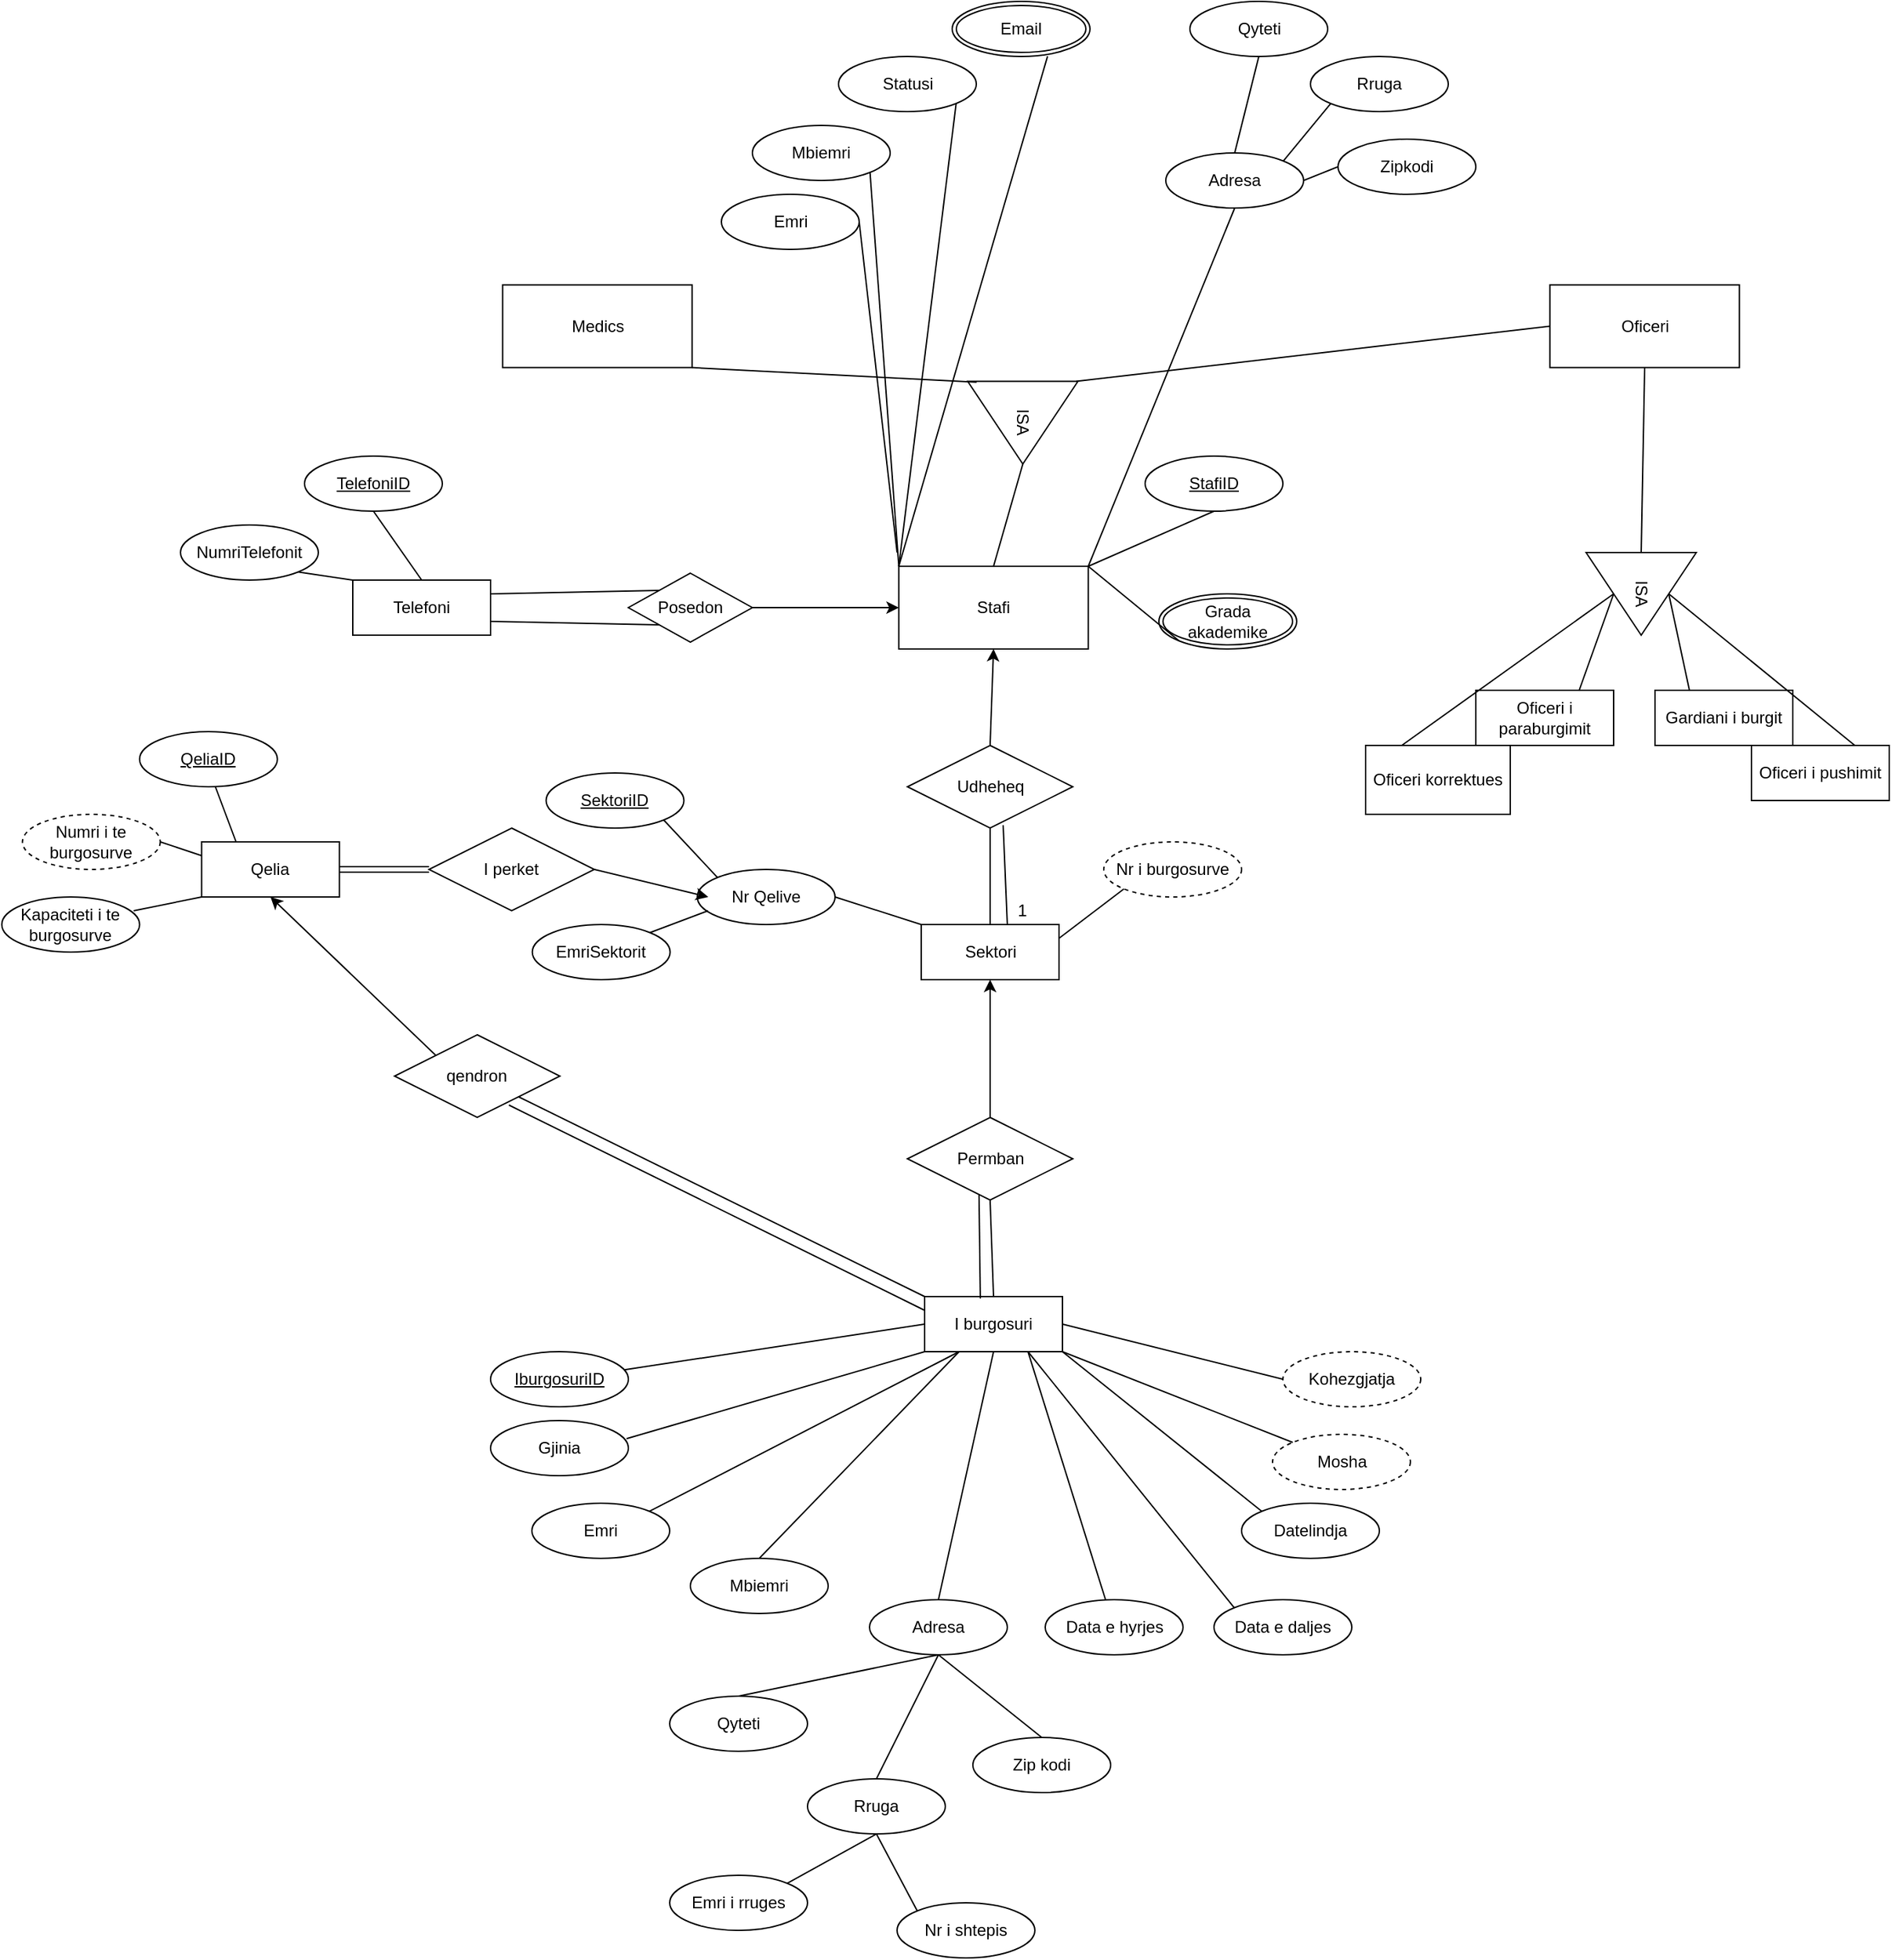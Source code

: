 <mxfile version="13.9.9" type="device"><diagram id="YeP_DAf-Kv9QufKV-33v" name="Page-1"><mxGraphModel dx="3004" dy="1700" grid="1" gridSize="10" guides="1" tooltips="1" connect="1" arrows="1" fold="1" page="1" pageScale="1" pageWidth="850" pageHeight="1100" math="0" shadow="0"><root><mxCell id="0"/><mxCell id="1" parent="0"/><mxCell id="idGZsLMQcrNqMK7sZj-n-1" value="Oficeri" style="whiteSpace=wrap;html=1;align=center;" parent="1" vertex="1"><mxGeometry x="203.75" y="45.77" width="137.5" height="60" as="geometry"/></mxCell><mxCell id="idGZsLMQcrNqMK7sZj-n-2" value="Sektori" style="whiteSpace=wrap;html=1;align=center;" parent="1" vertex="1"><mxGeometry x="-252.5" y="510" width="100" height="40" as="geometry"/></mxCell><mxCell id="idGZsLMQcrNqMK7sZj-n-3" value="I burgosuri" style="whiteSpace=wrap;html=1;align=center;" parent="1" vertex="1"><mxGeometry x="-250" y="780" width="100" height="40" as="geometry"/></mxCell><mxCell id="idGZsLMQcrNqMK7sZj-n-4" value="Emri" style="ellipse;whiteSpace=wrap;html=1;align=center;" parent="1" vertex="1"><mxGeometry x="-397.5" y="-20.0" width="100" height="40" as="geometry"/></mxCell><mxCell id="idGZsLMQcrNqMK7sZj-n-5" value="Mbiemri" style="ellipse;whiteSpace=wrap;html=1;align=center;" parent="1" vertex="1"><mxGeometry x="-375" y="-70" width="100" height="40" as="geometry"/></mxCell><mxCell id="idGZsLMQcrNqMK7sZj-n-7" value="Statusi" style="ellipse;whiteSpace=wrap;html=1;align=center;" parent="1" vertex="1"><mxGeometry x="-312.5" y="-120" width="100" height="40" as="geometry"/></mxCell><mxCell id="idGZsLMQcrNqMK7sZj-n-8" value="StafiID" style="ellipse;whiteSpace=wrap;html=1;align=center;fontStyle=4;" parent="1" vertex="1"><mxGeometry x="-90" y="170" width="100" height="40" as="geometry"/></mxCell><mxCell id="idGZsLMQcrNqMK7sZj-n-19" value="Nr i burgosurve" style="ellipse;whiteSpace=wrap;html=1;align=center;dashed=1;" parent="1" vertex="1"><mxGeometry x="-120" y="450" width="100" height="40" as="geometry"/></mxCell><mxCell id="idGZsLMQcrNqMK7sZj-n-29" value="Emri" style="ellipse;whiteSpace=wrap;html=1;align=center;" parent="1" vertex="1"><mxGeometry x="-535" y="930" width="100" height="40" as="geometry"/></mxCell><mxCell id="idGZsLMQcrNqMK7sZj-n-30" value="Mbiemri" style="ellipse;whiteSpace=wrap;html=1;align=center;" parent="1" vertex="1"><mxGeometry x="-420" y="970" width="100" height="40" as="geometry"/></mxCell><mxCell id="idGZsLMQcrNqMK7sZj-n-31" value="Adresa" style="ellipse;whiteSpace=wrap;html=1;align=center;" parent="1" vertex="1"><mxGeometry x="-290" y="1000" width="100" height="40" as="geometry"/></mxCell><mxCell id="idGZsLMQcrNqMK7sZj-n-32" value="Qyteti" style="ellipse;whiteSpace=wrap;html=1;align=center;" parent="1" vertex="1"><mxGeometry x="-435" y="1070" width="100" height="40" as="geometry"/></mxCell><mxCell id="idGZsLMQcrNqMK7sZj-n-33" value="Rruga" style="ellipse;whiteSpace=wrap;html=1;align=center;" parent="1" vertex="1"><mxGeometry x="-335" y="1130" width="100" height="40" as="geometry"/></mxCell><mxCell id="idGZsLMQcrNqMK7sZj-n-34" value="Zip kodi" style="ellipse;whiteSpace=wrap;html=1;align=center;" parent="1" vertex="1"><mxGeometry x="-215" y="1100" width="100" height="40" as="geometry"/></mxCell><mxCell id="idGZsLMQcrNqMK7sZj-n-35" value="" style="endArrow=none;html=1;rounded=0;entryX=0.5;entryY=1;entryDx=0;entryDy=0;exitX=0.5;exitY=0;exitDx=0;exitDy=0;" parent="1" source="idGZsLMQcrNqMK7sZj-n-32" target="idGZsLMQcrNqMK7sZj-n-31" edge="1"><mxGeometry relative="1" as="geometry"><mxPoint x="-415" y="870" as="sourcePoint"/><mxPoint x="-255" y="870" as="targetPoint"/></mxGeometry></mxCell><mxCell id="idGZsLMQcrNqMK7sZj-n-36" value="" style="endArrow=none;html=1;rounded=0;entryX=0.5;entryY=1;entryDx=0;entryDy=0;exitX=0.5;exitY=0;exitDx=0;exitDy=0;" parent="1" source="idGZsLMQcrNqMK7sZj-n-33" target="idGZsLMQcrNqMK7sZj-n-31" edge="1"><mxGeometry relative="1" as="geometry"><mxPoint x="-415" y="870" as="sourcePoint"/><mxPoint x="-255" y="870" as="targetPoint"/></mxGeometry></mxCell><mxCell id="idGZsLMQcrNqMK7sZj-n-37" value="" style="endArrow=none;html=1;rounded=0;entryX=0.5;entryY=1;entryDx=0;entryDy=0;exitX=0.5;exitY=0;exitDx=0;exitDy=0;" parent="1" source="idGZsLMQcrNqMK7sZj-n-34" target="idGZsLMQcrNqMK7sZj-n-31" edge="1"><mxGeometry relative="1" as="geometry"><mxPoint x="-415" y="870" as="sourcePoint"/><mxPoint x="-255" y="870" as="targetPoint"/></mxGeometry></mxCell><mxCell id="idGZsLMQcrNqMK7sZj-n-39" value="Data e hyrjes" style="ellipse;whiteSpace=wrap;html=1;align=center;" parent="1" vertex="1"><mxGeometry x="-162.5" y="1000" width="100" height="40" as="geometry"/></mxCell><mxCell id="idGZsLMQcrNqMK7sZj-n-40" value="Datelindja" style="ellipse;whiteSpace=wrap;html=1;align=center;" parent="1" vertex="1"><mxGeometry x="-20" y="930" width="100" height="40" as="geometry"/></mxCell><mxCell id="idGZsLMQcrNqMK7sZj-n-41" value="Data e daljes" style="ellipse;whiteSpace=wrap;html=1;align=center;" parent="1" vertex="1"><mxGeometry x="-40" y="1000" width="100" height="40" as="geometry"/></mxCell><mxCell id="idGZsLMQcrNqMK7sZj-n-43" value="Kohezgjatja" style="ellipse;whiteSpace=wrap;html=1;align=center;dashed=1;" parent="1" vertex="1"><mxGeometry x="10" y="820" width="100" height="40" as="geometry"/></mxCell><mxCell id="idGZsLMQcrNqMK7sZj-n-44" value="Gjinia" style="ellipse;whiteSpace=wrap;html=1;align=center;" parent="1" vertex="1"><mxGeometry x="-565" y="870" width="100" height="40" as="geometry"/></mxCell><mxCell id="idGZsLMQcrNqMK7sZj-n-45" value="" style="endArrow=none;html=1;rounded=0;entryX=0;entryY=0.5;entryDx=0;entryDy=0;exitX=0.973;exitY=0.329;exitDx=0;exitDy=0;exitPerimeter=0;" parent="1" source="X7pGcDOFypD4U2kDaz_Q-50" target="idGZsLMQcrNqMK7sZj-n-3" edge="1"><mxGeometry relative="1" as="geometry"><mxPoint x="-465" y="840" as="sourcePoint"/><mxPoint x="-150" y="740" as="targetPoint"/></mxGeometry></mxCell><mxCell id="idGZsLMQcrNqMK7sZj-n-46" value="" style="endArrow=none;html=1;rounded=0;exitX=0.987;exitY=0.329;exitDx=0;exitDy=0;entryX=0;entryY=1;entryDx=0;entryDy=0;exitPerimeter=0;" parent="1" source="idGZsLMQcrNqMK7sZj-n-44" target="idGZsLMQcrNqMK7sZj-n-3" edge="1"><mxGeometry relative="1" as="geometry"><mxPoint x="-465" y="890" as="sourcePoint"/><mxPoint x="-240" y="870" as="targetPoint"/></mxGeometry></mxCell><mxCell id="idGZsLMQcrNqMK7sZj-n-47" value="" style="endArrow=none;html=1;rounded=0;entryX=0.25;entryY=1;entryDx=0;entryDy=0;exitX=1;exitY=0;exitDx=0;exitDy=0;" parent="1" source="idGZsLMQcrNqMK7sZj-n-29" target="idGZsLMQcrNqMK7sZj-n-3" edge="1"><mxGeometry relative="1" as="geometry"><mxPoint x="-400" y="880" as="sourcePoint"/><mxPoint x="-240" y="880" as="targetPoint"/></mxGeometry></mxCell><mxCell id="idGZsLMQcrNqMK7sZj-n-48" value="" style="endArrow=none;html=1;rounded=0;entryX=0.25;entryY=1;entryDx=0;entryDy=0;exitX=0.5;exitY=0;exitDx=0;exitDy=0;" parent="1" source="idGZsLMQcrNqMK7sZj-n-30" target="idGZsLMQcrNqMK7sZj-n-3" edge="1"><mxGeometry relative="1" as="geometry"><mxPoint x="-350" y="910" as="sourcePoint"/><mxPoint x="-310" y="830" as="targetPoint"/></mxGeometry></mxCell><mxCell id="idGZsLMQcrNqMK7sZj-n-49" value="" style="endArrow=none;html=1;rounded=0;entryX=0.5;entryY=1;entryDx=0;entryDy=0;exitX=0.5;exitY=0;exitDx=0;exitDy=0;" parent="1" source="idGZsLMQcrNqMK7sZj-n-31" target="idGZsLMQcrNqMK7sZj-n-3" edge="1"><mxGeometry relative="1" as="geometry"><mxPoint x="-320" y="880" as="sourcePoint"/><mxPoint x="-160" y="880" as="targetPoint"/></mxGeometry></mxCell><mxCell id="idGZsLMQcrNqMK7sZj-n-50" value="" style="endArrow=none;html=1;rounded=0;exitX=0.75;exitY=1;exitDx=0;exitDy=0;" parent="1" source="idGZsLMQcrNqMK7sZj-n-3" target="idGZsLMQcrNqMK7sZj-n-39" edge="1"><mxGeometry relative="1" as="geometry"><mxPoint x="-500" y="680" as="sourcePoint"/><mxPoint x="-340" y="680" as="targetPoint"/></mxGeometry></mxCell><mxCell id="idGZsLMQcrNqMK7sZj-n-51" value="" style="endArrow=none;html=1;rounded=0;entryX=0;entryY=0;entryDx=0;entryDy=0;exitX=0.75;exitY=1;exitDx=0;exitDy=0;" parent="1" source="idGZsLMQcrNqMK7sZj-n-3" target="idGZsLMQcrNqMK7sZj-n-41" edge="1"><mxGeometry relative="1" as="geometry"><mxPoint x="-310" y="740" as="sourcePoint"/><mxPoint x="-150" y="740" as="targetPoint"/></mxGeometry></mxCell><mxCell id="idGZsLMQcrNqMK7sZj-n-52" value="" style="endArrow=none;html=1;rounded=0;entryX=0;entryY=0;entryDx=0;entryDy=0;exitX=1;exitY=1;exitDx=0;exitDy=0;" parent="1" source="idGZsLMQcrNqMK7sZj-n-3" target="idGZsLMQcrNqMK7sZj-n-40" edge="1"><mxGeometry relative="1" as="geometry"><mxPoint x="-310" y="740" as="sourcePoint"/><mxPoint x="-150" y="740" as="targetPoint"/></mxGeometry></mxCell><mxCell id="idGZsLMQcrNqMK7sZj-n-53" value="" style="endArrow=none;html=1;rounded=0;entryX=0;entryY=0.5;entryDx=0;entryDy=0;exitX=1;exitY=0.5;exitDx=0;exitDy=0;" parent="1" source="idGZsLMQcrNqMK7sZj-n-3" target="idGZsLMQcrNqMK7sZj-n-43" edge="1"><mxGeometry relative="1" as="geometry"><mxPoint x="-310" y="740" as="sourcePoint"/><mxPoint x="-150" y="740" as="targetPoint"/></mxGeometry></mxCell><mxCell id="idGZsLMQcrNqMK7sZj-n-55" value="" style="endArrow=none;html=1;rounded=0;exitX=0;exitY=0;exitDx=0;exitDy=0;entryX=1;entryY=1;entryDx=0;entryDy=0;" parent="1" source="6v7ZtOKomTRHctxzBsLT-4" target="idGZsLMQcrNqMK7sZj-n-7" edge="1"><mxGeometry relative="1" as="geometry"><mxPoint x="-169.375" y="-2.132e-14" as="sourcePoint"/><mxPoint x="-227" y="-90" as="targetPoint"/></mxGeometry></mxCell><mxCell id="idGZsLMQcrNqMK7sZj-n-56" value="" style="endArrow=none;html=1;rounded=0;exitX=1;exitY=0.5;exitDx=0;exitDy=0;" parent="1" source="idGZsLMQcrNqMK7sZj-n-4" edge="1"><mxGeometry relative="1" as="geometry"><mxPoint x="-295.0" y="-7.105e-15" as="sourcePoint"/><mxPoint x="-270" y="240" as="targetPoint"/></mxGeometry></mxCell><mxCell id="idGZsLMQcrNqMK7sZj-n-58" value="" style="endArrow=none;html=1;rounded=0;entryX=0;entryY=0;entryDx=0;entryDy=0;exitX=1;exitY=1;exitDx=0;exitDy=0;" parent="1" source="idGZsLMQcrNqMK7sZj-n-5" target="6v7ZtOKomTRHctxzBsLT-4" edge="1"><mxGeometry relative="1" as="geometry"><mxPoint x="-270" y="170" as="sourcePoint"/><mxPoint x="-203.75" y="-2.132e-14" as="targetPoint"/></mxGeometry></mxCell><mxCell id="idGZsLMQcrNqMK7sZj-n-61" value="" style="endArrow=none;html=1;rounded=0;entryX=0.5;entryY=1;entryDx=0;entryDy=0;exitX=1;exitY=0;exitDx=0;exitDy=0;" parent="1" source="6v7ZtOKomTRHctxzBsLT-4" target="idGZsLMQcrNqMK7sZj-n-8" edge="1"><mxGeometry relative="1" as="geometry"><mxPoint x="-135" y="-2.132e-14" as="sourcePoint"/><mxPoint x="-110" y="170" as="targetPoint"/></mxGeometry></mxCell><mxCell id="idGZsLMQcrNqMK7sZj-n-62" value="" style="endArrow=none;html=1;rounded=0;entryX=0;entryY=1;entryDx=0;entryDy=0;exitX=1;exitY=0.25;exitDx=0;exitDy=0;" parent="1" source="idGZsLMQcrNqMK7sZj-n-2" target="idGZsLMQcrNqMK7sZj-n-19" edge="1"><mxGeometry relative="1" as="geometry"><mxPoint x="-310" y="380" as="sourcePoint"/><mxPoint x="-150" y="380" as="targetPoint"/></mxGeometry></mxCell><mxCell id="idGZsLMQcrNqMK7sZj-n-65" value="Emri i rruges" style="ellipse;whiteSpace=wrap;html=1;align=center;" parent="1" vertex="1"><mxGeometry x="-435" y="1200" width="100" height="40" as="geometry"/></mxCell><mxCell id="idGZsLMQcrNqMK7sZj-n-66" value="Nr i shtepis" style="ellipse;whiteSpace=wrap;html=1;align=center;" parent="1" vertex="1"><mxGeometry x="-270" y="1220" width="100" height="40" as="geometry"/></mxCell><mxCell id="idGZsLMQcrNqMK7sZj-n-67" value="" style="endArrow=none;html=1;rounded=0;entryX=0.5;entryY=1;entryDx=0;entryDy=0;exitX=1;exitY=0;exitDx=0;exitDy=0;" parent="1" source="idGZsLMQcrNqMK7sZj-n-65" target="idGZsLMQcrNqMK7sZj-n-33" edge="1"><mxGeometry relative="1" as="geometry"><mxPoint x="-310" y="1090" as="sourcePoint"/><mxPoint x="-150" y="1090" as="targetPoint"/></mxGeometry></mxCell><mxCell id="idGZsLMQcrNqMK7sZj-n-68" value="" style="endArrow=none;html=1;rounded=0;entryX=0;entryY=0;entryDx=0;entryDy=0;exitX=0.5;exitY=1;exitDx=0;exitDy=0;" parent="1" source="idGZsLMQcrNqMK7sZj-n-33" target="idGZsLMQcrNqMK7sZj-n-66" edge="1"><mxGeometry relative="1" as="geometry"><mxPoint x="-310" y="1090" as="sourcePoint"/><mxPoint x="-150" y="1090" as="targetPoint"/></mxGeometry></mxCell><mxCell id="pyImDaKE-QoYE61VtC7w-1" value="Telefoni" style="whiteSpace=wrap;html=1;align=center;" parent="1" vertex="1"><mxGeometry x="-665" y="260" width="100" height="40" as="geometry"/></mxCell><mxCell id="pyImDaKE-QoYE61VtC7w-2" value="Udheheq" style="shape=rhombus;perimeter=rhombusPerimeter;whiteSpace=wrap;html=1;align=center;" parent="1" vertex="1"><mxGeometry x="-262.5" y="380" width="120" height="60" as="geometry"/></mxCell><mxCell id="pyImDaKE-QoYE61VtC7w-12" value="Permban" style="shape=rhombus;perimeter=rhombusPerimeter;whiteSpace=wrap;html=1;align=center;" parent="1" vertex="1"><mxGeometry x="-262.5" y="650" width="120" height="60" as="geometry"/></mxCell><mxCell id="pyImDaKE-QoYE61VtC7w-15" value="" style="endArrow=none;html=1;rounded=0;entryX=0.5;entryY=0;entryDx=0;entryDy=0;exitX=0.5;exitY=1;exitDx=0;exitDy=0;" parent="1" source="pyImDaKE-QoYE61VtC7w-12" target="idGZsLMQcrNqMK7sZj-n-3" edge="1"><mxGeometry relative="1" as="geometry"><mxPoint x="-340" y="600" as="sourcePoint"/><mxPoint x="-180" y="600" as="targetPoint"/></mxGeometry></mxCell><mxCell id="pyImDaKE-QoYE61VtC7w-16" value="" style="endArrow=classic;html=1;entryX=0.5;entryY=1;entryDx=0;entryDy=0;exitX=0.5;exitY=0;exitDx=0;exitDy=0;" parent="1" source="pyImDaKE-QoYE61VtC7w-12" target="idGZsLMQcrNqMK7sZj-n-2" edge="1"><mxGeometry width="50" height="50" relative="1" as="geometry"><mxPoint x="-290" y="620" as="sourcePoint"/><mxPoint x="-240" y="570" as="targetPoint"/></mxGeometry></mxCell><mxCell id="xbQkQkj2gwW2HjUY-2-p-1" value="Adresa" style="ellipse;whiteSpace=wrap;html=1;align=center;" parent="1" vertex="1"><mxGeometry x="-75" y="-50" width="100" height="40" as="geometry"/></mxCell><mxCell id="xbQkQkj2gwW2HjUY-2-p-2" value="Qyteti" style="ellipse;whiteSpace=wrap;html=1;align=center;" parent="1" vertex="1"><mxGeometry x="-57.5" y="-160" width="100" height="40" as="geometry"/></mxCell><mxCell id="xbQkQkj2gwW2HjUY-2-p-3" value="Rruga" style="ellipse;whiteSpace=wrap;html=1;align=center;" parent="1" vertex="1"><mxGeometry x="30" y="-120" width="100" height="40" as="geometry"/></mxCell><mxCell id="xbQkQkj2gwW2HjUY-2-p-4" value="Zipkodi" style="ellipse;whiteSpace=wrap;html=1;align=center;" parent="1" vertex="1"><mxGeometry x="50" y="-60" width="100" height="40" as="geometry"/></mxCell><mxCell id="xbQkQkj2gwW2HjUY-2-p-5" value="" style="endArrow=none;html=1;rounded=0;entryX=0.5;entryY=1;entryDx=0;entryDy=0;exitX=1;exitY=0;exitDx=0;exitDy=0;" parent="1" source="6v7ZtOKomTRHctxzBsLT-4" target="xbQkQkj2gwW2HjUY-2-p-1" edge="1"><mxGeometry relative="1" as="geometry"><mxPoint x="-66.25" y="-2.132e-14" as="sourcePoint"/><mxPoint x="-20" y="90" as="targetPoint"/></mxGeometry></mxCell><mxCell id="xbQkQkj2gwW2HjUY-2-p-6" value="" style="endArrow=none;html=1;rounded=0;entryX=0.5;entryY=1;entryDx=0;entryDy=0;exitX=0.5;exitY=0;exitDx=0;exitDy=0;" parent="1" source="xbQkQkj2gwW2HjUY-2-p-1" target="xbQkQkj2gwW2HjUY-2-p-2" edge="1"><mxGeometry relative="1" as="geometry"><mxPoint x="-180" y="90" as="sourcePoint"/><mxPoint x="-20" y="90" as="targetPoint"/></mxGeometry></mxCell><mxCell id="xbQkQkj2gwW2HjUY-2-p-7" value="" style="endArrow=none;html=1;rounded=0;entryX=0;entryY=1;entryDx=0;entryDy=0;exitX=1;exitY=0;exitDx=0;exitDy=0;" parent="1" source="xbQkQkj2gwW2HjUY-2-p-1" target="xbQkQkj2gwW2HjUY-2-p-3" edge="1"><mxGeometry relative="1" as="geometry"><mxPoint x="-180" y="90" as="sourcePoint"/><mxPoint x="-20" y="90" as="targetPoint"/></mxGeometry></mxCell><mxCell id="xbQkQkj2gwW2HjUY-2-p-8" value="" style="endArrow=none;html=1;rounded=0;entryX=0;entryY=0.5;entryDx=0;entryDy=0;exitX=1;exitY=0.5;exitDx=0;exitDy=0;" parent="1" source="xbQkQkj2gwW2HjUY-2-p-1" target="xbQkQkj2gwW2HjUY-2-p-4" edge="1"><mxGeometry relative="1" as="geometry"><mxPoint x="-180" y="90" as="sourcePoint"/><mxPoint x="-20" y="90" as="targetPoint"/></mxGeometry></mxCell><mxCell id="xbQkQkj2gwW2HjUY-2-p-41" value="" style="endArrow=classic;html=1;entryX=0.5;entryY=1;entryDx=0;entryDy=0;exitX=0.5;exitY=0;exitDx=0;exitDy=0;" parent="1" source="pyImDaKE-QoYE61VtC7w-2" target="6v7ZtOKomTRHctxzBsLT-4" edge="1"><mxGeometry width="50" height="50" relative="1" as="geometry"><mxPoint x="-40" y="400" as="sourcePoint"/><mxPoint x="10" y="350" as="targetPoint"/></mxGeometry></mxCell><mxCell id="xbQkQkj2gwW2HjUY-2-p-49" value="Posedon" style="shape=rhombus;perimeter=rhombusPerimeter;whiteSpace=wrap;html=1;align=center;" parent="1" vertex="1"><mxGeometry x="-465" y="255" width="90" height="50" as="geometry"/></mxCell><mxCell id="xbQkQkj2gwW2HjUY-2-p-51" value="TelefoniID" style="ellipse;whiteSpace=wrap;html=1;align=center;fontStyle=4;" parent="1" vertex="1"><mxGeometry x="-700" y="170" width="100" height="40" as="geometry"/></mxCell><mxCell id="xbQkQkj2gwW2HjUY-2-p-52" value="" style="endArrow=none;html=1;rounded=0;entryX=0.5;entryY=1;entryDx=0;entryDy=0;exitX=0.5;exitY=0;exitDx=0;exitDy=0;" parent="1" source="pyImDaKE-QoYE61VtC7w-1" target="xbQkQkj2gwW2HjUY-2-p-51" edge="1"><mxGeometry relative="1" as="geometry"><mxPoint x="-460" y="270" as="sourcePoint"/><mxPoint x="-300" y="270" as="targetPoint"/></mxGeometry></mxCell><mxCell id="xbQkQkj2gwW2HjUY-2-p-54" value="NumriTelefonit" style="ellipse;whiteSpace=wrap;html=1;align=center;" parent="1" vertex="1"><mxGeometry x="-790" y="220" width="100" height="40" as="geometry"/></mxCell><mxCell id="xbQkQkj2gwW2HjUY-2-p-55" value="Email" style="ellipse;shape=doubleEllipse;margin=3;whiteSpace=wrap;html=1;align=center;" parent="1" vertex="1"><mxGeometry x="-230" y="-160" width="100" height="40" as="geometry"/></mxCell><mxCell id="xbQkQkj2gwW2HjUY-2-p-56" value="" style="endArrow=none;html=1;entryX=0.692;entryY=0.995;entryDx=0;entryDy=0;entryPerimeter=0;exitX=0;exitY=0;exitDx=0;exitDy=0;" parent="1" source="6v7ZtOKomTRHctxzBsLT-4" target="xbQkQkj2gwW2HjUY-2-p-55" edge="1"><mxGeometry width="50" height="50" relative="1" as="geometry"><mxPoint x="-146.412" y="-3.3" as="sourcePoint"/><mxPoint x="-320" y="40.0" as="targetPoint"/></mxGeometry></mxCell><mxCell id="xbQkQkj2gwW2HjUY-2-p-57" value="" style="endArrow=classic;html=1;exitX=1;exitY=0.5;exitDx=0;exitDy=0;entryX=0;entryY=0.5;entryDx=0;entryDy=0;" parent="1" source="xbQkQkj2gwW2HjUY-2-p-49" target="6v7ZtOKomTRHctxzBsLT-4" edge="1"><mxGeometry width="50" height="50" relative="1" as="geometry"><mxPoint x="-375" y="40" as="sourcePoint"/><mxPoint x="-250" y="40" as="targetPoint"/></mxGeometry></mxCell><mxCell id="xbQkQkj2gwW2HjUY-2-p-59" value="" style="endArrow=none;html=1;entryX=1;entryY=1;entryDx=0;entryDy=0;exitX=0;exitY=0;exitDx=0;exitDy=0;" parent="1" source="pyImDaKE-QoYE61VtC7w-1" target="xbQkQkj2gwW2HjUY-2-p-54" edge="1"><mxGeometry width="50" height="50" relative="1" as="geometry"><mxPoint x="-410" y="300" as="sourcePoint"/><mxPoint x="-360" y="250" as="targetPoint"/></mxGeometry></mxCell><mxCell id="xbQkQkj2gwW2HjUY-2-p-60" value="" style="endArrow=none;html=1;rounded=0;exitX=0.5;exitY=1;exitDx=0;exitDy=0;entryX=0;entryY=0.5;entryDx=0;entryDy=0;" parent="1" source="idGZsLMQcrNqMK7sZj-n-1" target="xbQkQkj2gwW2HjUY-2-p-62" edge="1"><mxGeometry relative="1" as="geometry"><mxPoint x="-50" y="470" as="sourcePoint"/><mxPoint x="-50" y="410" as="targetPoint"/></mxGeometry></mxCell><mxCell id="xbQkQkj2gwW2HjUY-2-p-62" value="ISA" style="triangle;whiteSpace=wrap;html=1;rotation=90;" parent="1" vertex="1"><mxGeometry x="240" y="230" width="60" height="80" as="geometry"/></mxCell><mxCell id="xbQkQkj2gwW2HjUY-2-p-63" value="Oficeri i paraburgimit" style="whiteSpace=wrap;html=1;align=center;" parent="1" vertex="1"><mxGeometry x="150" y="340" width="100" height="40" as="geometry"/></mxCell><mxCell id="xbQkQkj2gwW2HjUY-2-p-64" value="Oficeri korrektues" style="whiteSpace=wrap;html=1;align=center;" parent="1" vertex="1"><mxGeometry x="70" y="380" width="105" height="50" as="geometry"/></mxCell><mxCell id="xbQkQkj2gwW2HjUY-2-p-65" value="Gardiani i burgit" style="whiteSpace=wrap;html=1;align=center;" parent="1" vertex="1"><mxGeometry x="280" y="340" width="100" height="40" as="geometry"/></mxCell><mxCell id="xbQkQkj2gwW2HjUY-2-p-66" value="Oficeri i pushimit" style="whiteSpace=wrap;html=1;align=center;" parent="1" vertex="1"><mxGeometry x="350" y="380" width="100" height="40" as="geometry"/></mxCell><mxCell id="xbQkQkj2gwW2HjUY-2-p-67" value="" style="endArrow=none;html=1;entryX=0.75;entryY=0;entryDx=0;entryDy=0;exitX=0.5;exitY=0;exitDx=0;exitDy=0;" parent="1" source="xbQkQkj2gwW2HjUY-2-p-62" target="xbQkQkj2gwW2HjUY-2-p-66" edge="1"><mxGeometry width="50" height="50" relative="1" as="geometry"><mxPoint x="230" y="210" as="sourcePoint"/><mxPoint x="280" y="160" as="targetPoint"/></mxGeometry></mxCell><mxCell id="xbQkQkj2gwW2HjUY-2-p-68" value="" style="endArrow=none;html=1;entryX=0.25;entryY=0;entryDx=0;entryDy=0;exitX=0.5;exitY=0;exitDx=0;exitDy=0;" parent="1" source="xbQkQkj2gwW2HjUY-2-p-62" target="xbQkQkj2gwW2HjUY-2-p-65" edge="1"><mxGeometry width="50" height="50" relative="1" as="geometry"><mxPoint x="280" y="260" as="sourcePoint"/><mxPoint x="280" y="160" as="targetPoint"/></mxGeometry></mxCell><mxCell id="xbQkQkj2gwW2HjUY-2-p-69" value="" style="endArrow=none;html=1;entryX=0.25;entryY=0;entryDx=0;entryDy=0;exitX=0.5;exitY=1;exitDx=0;exitDy=0;" parent="1" source="xbQkQkj2gwW2HjUY-2-p-62" target="xbQkQkj2gwW2HjUY-2-p-64" edge="1"><mxGeometry width="50" height="50" relative="1" as="geometry"><mxPoint y="400" as="sourcePoint"/><mxPoint x="50" y="350" as="targetPoint"/></mxGeometry></mxCell><mxCell id="xbQkQkj2gwW2HjUY-2-p-70" value="" style="endArrow=none;html=1;entryX=0.75;entryY=0;entryDx=0;entryDy=0;exitX=0.5;exitY=1;exitDx=0;exitDy=0;" parent="1" source="xbQkQkj2gwW2HjUY-2-p-62" target="xbQkQkj2gwW2HjUY-2-p-63" edge="1"><mxGeometry width="50" height="50" relative="1" as="geometry"><mxPoint x="230" y="210" as="sourcePoint"/><mxPoint x="254.8" y="340.6" as="targetPoint"/></mxGeometry></mxCell><mxCell id="X7pGcDOFypD4U2kDaz_Q-15" value="" style="endArrow=none;html=1;entryX=1;entryY=0.25;entryDx=0;entryDy=0;exitX=0;exitY=0;exitDx=0;exitDy=0;" parent="1" source="xbQkQkj2gwW2HjUY-2-p-49" target="pyImDaKE-QoYE61VtC7w-1" edge="1"><mxGeometry width="50" height="50" relative="1" as="geometry"><mxPoint x="-300" y="480" as="sourcePoint"/><mxPoint x="-250" y="430" as="targetPoint"/></mxGeometry></mxCell><mxCell id="X7pGcDOFypD4U2kDaz_Q-16" value="" style="endArrow=none;html=1;entryX=1;entryY=0.75;entryDx=0;entryDy=0;exitX=0;exitY=1;exitDx=0;exitDy=0;" parent="1" source="xbQkQkj2gwW2HjUY-2-p-49" target="pyImDaKE-QoYE61VtC7w-1" edge="1"><mxGeometry width="50" height="50" relative="1" as="geometry"><mxPoint x="-300" y="480" as="sourcePoint"/><mxPoint x="-250" y="430" as="targetPoint"/></mxGeometry></mxCell><mxCell id="X7pGcDOFypD4U2kDaz_Q-40" value="Mosha" style="ellipse;whiteSpace=wrap;html=1;align=center;dashed=1;" parent="1" vertex="1"><mxGeometry x="2.5" y="880" width="100" height="40" as="geometry"/></mxCell><mxCell id="X7pGcDOFypD4U2kDaz_Q-41" value="" style="endArrow=none;html=1;rounded=0;entryX=1;entryY=1;entryDx=0;entryDy=0;exitX=0;exitY=0;exitDx=0;exitDy=0;" parent="1" source="X7pGcDOFypD4U2kDaz_Q-40" target="idGZsLMQcrNqMK7sZj-n-3" edge="1"><mxGeometry relative="1" as="geometry"><mxPoint x="-310" y="920" as="sourcePoint"/><mxPoint x="-150" y="920" as="targetPoint"/></mxGeometry></mxCell><mxCell id="X7pGcDOFypD4U2kDaz_Q-45" value="Grada akademike" style="ellipse;shape=doubleEllipse;margin=3;whiteSpace=wrap;html=1;align=center;" parent="1" vertex="1"><mxGeometry x="-80" y="270" width="100" height="40" as="geometry"/></mxCell><mxCell id="X7pGcDOFypD4U2kDaz_Q-47" value="" style="endArrow=none;html=1;rounded=0;entryX=0;entryY=1;entryDx=0;entryDy=0;exitX=1;exitY=0;exitDx=0;exitDy=0;" parent="1" source="6v7ZtOKomTRHctxzBsLT-4" target="X7pGcDOFypD4U2kDaz_Q-45" edge="1"><mxGeometry relative="1" as="geometry"><mxPoint x="-135" y="-2.132e-14" as="sourcePoint"/><mxPoint x="140" y="380" as="targetPoint"/></mxGeometry></mxCell><mxCell id="X7pGcDOFypD4U2kDaz_Q-50" value="IburgosuriID" style="ellipse;whiteSpace=wrap;html=1;align=center;fontStyle=4;" parent="1" vertex="1"><mxGeometry x="-565" y="820" width="100" height="40" as="geometry"/></mxCell><mxCell id="X7pGcDOFypD4U2kDaz_Q-56" value="" style="endArrow=none;html=1;rounded=0;exitX=0.579;exitY=0.964;exitDx=0;exitDy=0;exitPerimeter=0;" parent="1" source="pyImDaKE-QoYE61VtC7w-2" edge="1"><mxGeometry relative="1" as="geometry"><mxPoint x="-120" y="420" as="sourcePoint"/><mxPoint x="-190" y="510" as="targetPoint"/></mxGeometry></mxCell><mxCell id="dkCTZ_X1fTCdBzPuc9Dd-1" value="" style="endArrow=none;html=1;entryX=0.5;entryY=1;entryDx=0;entryDy=0;exitX=0.5;exitY=0;exitDx=0;exitDy=0;" parent="1" source="idGZsLMQcrNqMK7sZj-n-2" target="pyImDaKE-QoYE61VtC7w-2" edge="1"><mxGeometry width="50" height="50" relative="1" as="geometry"><mxPoint x="20" y="580" as="sourcePoint"/><mxPoint x="70" y="530" as="targetPoint"/></mxGeometry></mxCell><mxCell id="dkCTZ_X1fTCdBzPuc9Dd-2" value="1" style="text;html=1;strokeColor=none;fillColor=none;align=center;verticalAlign=middle;whiteSpace=wrap;rounded=0;" parent="1" vertex="1"><mxGeometry x="-198.75" y="490" width="40" height="20" as="geometry"/></mxCell><mxCell id="dkCTZ_X1fTCdBzPuc9Dd-3" value="" style="endArrow=none;html=1;entryX=0.433;entryY=0.935;entryDx=0;entryDy=0;entryPerimeter=0;exitX=0.404;exitY=0.035;exitDx=0;exitDy=0;exitPerimeter=0;" parent="1" source="idGZsLMQcrNqMK7sZj-n-3" target="pyImDaKE-QoYE61VtC7w-12" edge="1"><mxGeometry width="50" height="50" relative="1" as="geometry"><mxPoint x="-310" y="670" as="sourcePoint"/><mxPoint x="-260" y="620" as="targetPoint"/></mxGeometry></mxCell><mxCell id="6v7ZtOKomTRHctxzBsLT-2" value="" style="endArrow=none;html=1;rounded=0;exitX=0;exitY=0;exitDx=0;exitDy=0;entryX=1;entryY=0.5;entryDx=0;entryDy=0;" parent="1" source="idGZsLMQcrNqMK7sZj-n-2" target="6v7ZtOKomTRHctxzBsLT-3" edge="1"><mxGeometry width="50" height="50" relative="1" as="geometry"><mxPoint x="-80" y="590" as="sourcePoint"/><mxPoint x="-270" y="480" as="targetPoint"/></mxGeometry></mxCell><mxCell id="6v7ZtOKomTRHctxzBsLT-3" value="Nr Qelive" style="ellipse;whiteSpace=wrap;html=1;align=center;" parent="1" vertex="1"><mxGeometry x="-415" y="470" width="100" height="40" as="geometry"/></mxCell><mxCell id="6v7ZtOKomTRHctxzBsLT-4" value="Stafi" style="whiteSpace=wrap;html=1;align=center;" parent="1" vertex="1"><mxGeometry x="-268.75" y="250" width="137.5" height="60" as="geometry"/></mxCell><mxCell id="6v7ZtOKomTRHctxzBsLT-5" value="ISA" style="triangle;whiteSpace=wrap;html=1;rotation=90;" parent="1" vertex="1"><mxGeometry x="-208.75" y="105.77" width="60" height="80" as="geometry"/></mxCell><mxCell id="6v7ZtOKomTRHctxzBsLT-6" value="Medics" style="whiteSpace=wrap;html=1;align=center;" parent="1" vertex="1"><mxGeometry x="-556.25" y="45.77" width="137.5" height="60" as="geometry"/></mxCell><mxCell id="6v7ZtOKomTRHctxzBsLT-26" value="" style="endArrow=none;html=1;rounded=0;entryX=1;entryY=0.5;entryDx=0;entryDy=0;exitX=0.5;exitY=0;exitDx=0;exitDy=0;" parent="1" source="6v7ZtOKomTRHctxzBsLT-4" target="6v7ZtOKomTRHctxzBsLT-5" edge="1"><mxGeometry width="50" height="50" relative="1" as="geometry"><mxPoint x="-40" y="190" as="sourcePoint"/><mxPoint x="10" y="140" as="targetPoint"/></mxGeometry></mxCell><mxCell id="6v7ZtOKomTRHctxzBsLT-27" value="" style="endArrow=none;html=1;rounded=0;entryX=0;entryY=0.5;entryDx=0;entryDy=0;exitX=0;exitY=0.016;exitDx=0;exitDy=0;exitPerimeter=0;" parent="1" source="6v7ZtOKomTRHctxzBsLT-5" target="idGZsLMQcrNqMK7sZj-n-1" edge="1"><mxGeometry width="50" height="50" relative="1" as="geometry"><mxPoint x="-40" y="190" as="sourcePoint"/><mxPoint x="10" y="140" as="targetPoint"/></mxGeometry></mxCell><mxCell id="6v7ZtOKomTRHctxzBsLT-28" value="" style="endArrow=none;html=1;rounded=0;entryX=1;entryY=1;entryDx=0;entryDy=0;exitX=0.01;exitY=0.919;exitDx=0;exitDy=0;exitPerimeter=0;" parent="1" source="6v7ZtOKomTRHctxzBsLT-5" target="6v7ZtOKomTRHctxzBsLT-6" edge="1"><mxGeometry width="50" height="50" relative="1" as="geometry"><mxPoint x="-40" y="190" as="sourcePoint"/><mxPoint x="10" y="140" as="targetPoint"/></mxGeometry></mxCell><mxCell id="pp9ym7G8CkrKDLhAu0jD-53" value="Qelia" style="whiteSpace=wrap;html=1;align=center;" vertex="1" parent="1"><mxGeometry x="-774.7" y="450" width="100" height="40" as="geometry"/></mxCell><mxCell id="pp9ym7G8CkrKDLhAu0jD-54" value="QeliaID" style="ellipse;whiteSpace=wrap;html=1;align=center;fontStyle=4;" vertex="1" parent="1"><mxGeometry x="-819.7" y="370" width="100" height="40" as="geometry"/></mxCell><mxCell id="pp9ym7G8CkrKDLhAu0jD-55" value="EmriSektorit" style="ellipse;whiteSpace=wrap;html=1;align=center;" vertex="1" parent="1"><mxGeometry x="-534.7" y="510" width="100" height="40" as="geometry"/></mxCell><mxCell id="pp9ym7G8CkrKDLhAu0jD-56" value="SektoriID" style="ellipse;whiteSpace=wrap;html=1;align=center;fontStyle=4;" vertex="1" parent="1"><mxGeometry x="-524.7" y="400" width="100" height="40" as="geometry"/></mxCell><mxCell id="pp9ym7G8CkrKDLhAu0jD-57" value="" style="endArrow=none;html=1;rounded=0;entryX=1;entryY=1;entryDx=0;entryDy=0;exitX=0;exitY=0;exitDx=0;exitDy=0;" edge="1" parent="1" target="pp9ym7G8CkrKDLhAu0jD-56" source="6v7ZtOKomTRHctxzBsLT-3"><mxGeometry relative="1" as="geometry"><mxPoint x="-407.2" y="470" as="sourcePoint"/><mxPoint x="-304.7" y="330" as="targetPoint"/></mxGeometry></mxCell><mxCell id="pp9ym7G8CkrKDLhAu0jD-58" value="" style="endArrow=none;html=1;rounded=0;entryX=0;entryY=1;entryDx=0;entryDy=0;exitX=1;exitY=0;exitDx=0;exitDy=0;" edge="1" parent="1" source="pp9ym7G8CkrKDLhAu0jD-55"><mxGeometry relative="1" as="geometry"><mxPoint x="-464.7" y="330" as="sourcePoint"/><mxPoint x="-407.2" y="500" as="targetPoint"/></mxGeometry></mxCell><mxCell id="pp9ym7G8CkrKDLhAu0jD-59" value="qendron" style="shape=rhombus;perimeter=rhombusPerimeter;whiteSpace=wrap;html=1;align=center;" vertex="1" parent="1"><mxGeometry x="-634.7" y="590" width="120" height="60" as="geometry"/></mxCell><mxCell id="pp9ym7G8CkrKDLhAu0jD-60" value="" style="endArrow=none;html=1;entryX=0;entryY=0.25;entryDx=0;entryDy=0;" edge="1" parent="1" target="idGZsLMQcrNqMK7sZj-n-3"><mxGeometry width="50" height="50" relative="1" as="geometry"><mxPoint x="-551.7" y="641" as="sourcePoint"/><mxPoint x="-404.7" y="730" as="targetPoint"/></mxGeometry></mxCell><mxCell id="pp9ym7G8CkrKDLhAu0jD-61" value="" style="endArrow=none;html=1;entryX=0;entryY=0;entryDx=0;entryDy=0;exitX=1;exitY=1;exitDx=0;exitDy=0;" edge="1" parent="1" source="pp9ym7G8CkrKDLhAu0jD-59" target="idGZsLMQcrNqMK7sZj-n-3"><mxGeometry width="50" height="50" relative="1" as="geometry"><mxPoint x="-534.7" y="645" as="sourcePoint"/><mxPoint x="-395.3" y="727.4" as="targetPoint"/></mxGeometry></mxCell><mxCell id="pp9ym7G8CkrKDLhAu0jD-62" value="" style="endArrow=classic;html=1;entryX=0.5;entryY=1;entryDx=0;entryDy=0;exitX=0;exitY=0;exitDx=0;exitDy=0;" edge="1" parent="1" source="pp9ym7G8CkrKDLhAu0jD-59" target="pp9ym7G8CkrKDLhAu0jD-53"><mxGeometry width="50" height="50" relative="1" as="geometry"><mxPoint x="-544.7" y="570" as="sourcePoint"/><mxPoint x="-494.7" y="520" as="targetPoint"/></mxGeometry></mxCell><mxCell id="pp9ym7G8CkrKDLhAu0jD-63" value="" style="endArrow=none;html=1;exitX=0.25;exitY=0;exitDx=0;exitDy=0;" edge="1" parent="1" source="pp9ym7G8CkrKDLhAu0jD-53"><mxGeometry width="50" height="50" relative="1" as="geometry"><mxPoint x="-754.7" y="438" as="sourcePoint"/><mxPoint x="-764.7" y="410" as="targetPoint"/><Array as="points"><mxPoint x="-764.7" y="410"/></Array></mxGeometry></mxCell><mxCell id="pp9ym7G8CkrKDLhAu0jD-64" value="I perket" style="shape=rhombus;perimeter=rhombusPerimeter;whiteSpace=wrap;html=1;align=center;" vertex="1" parent="1"><mxGeometry x="-609.7" y="440" width="120" height="60" as="geometry"/></mxCell><mxCell id="pp9ym7G8CkrKDLhAu0jD-65" value="" style="shape=link;html=1;entryX=0;entryY=0.5;entryDx=0;entryDy=0;exitX=1;exitY=0.5;exitDx=0;exitDy=0;" edge="1" parent="1" source="pp9ym7G8CkrKDLhAu0jD-53" target="pp9ym7G8CkrKDLhAu0jD-64"><mxGeometry width="100" relative="1" as="geometry"><mxPoint x="-654.7" y="610" as="sourcePoint"/><mxPoint x="-554.7" y="610" as="targetPoint"/></mxGeometry></mxCell><mxCell id="pp9ym7G8CkrKDLhAu0jD-66" value="" style="endArrow=classic;html=1;exitX=1;exitY=0.5;exitDx=0;exitDy=0;" edge="1" parent="1" source="pp9ym7G8CkrKDLhAu0jD-64"><mxGeometry width="50" height="50" relative="1" as="geometry"><mxPoint x="-624.7" y="630" as="sourcePoint"/><mxPoint x="-407" y="490" as="targetPoint"/></mxGeometry></mxCell><mxCell id="pp9ym7G8CkrKDLhAu0jD-67" value="Numri i te burgosurve" style="ellipse;whiteSpace=wrap;html=1;align=center;dashed=1;" vertex="1" parent="1"><mxGeometry x="-904.7" y="430" width="100" height="40" as="geometry"/></mxCell><mxCell id="pp9ym7G8CkrKDLhAu0jD-68" value="" style="endArrow=none;html=1;entryX=0.957;entryY=0.25;entryDx=0;entryDy=0;exitX=0;exitY=1;exitDx=0;exitDy=0;entryPerimeter=0;" edge="1" parent="1" source="pp9ym7G8CkrKDLhAu0jD-53" target="pp9ym7G8CkrKDLhAu0jD-87"><mxGeometry width="50" height="50" relative="1" as="geometry"><mxPoint x="-684.7" y="620" as="sourcePoint"/><mxPoint x="-814.7" y="500" as="targetPoint"/></mxGeometry></mxCell><mxCell id="pp9ym7G8CkrKDLhAu0jD-69" value="" style="endArrow=none;html=1;entryX=1;entryY=0.5;entryDx=0;entryDy=0;exitX=0;exitY=0.25;exitDx=0;exitDy=0;" edge="1" parent="1" source="pp9ym7G8CkrKDLhAu0jD-53" target="pp9ym7G8CkrKDLhAu0jD-67"><mxGeometry width="50" height="50" relative="1" as="geometry"><mxPoint x="-684.7" y="620" as="sourcePoint"/><mxPoint x="-634.7" y="570" as="targetPoint"/></mxGeometry></mxCell><mxCell id="pp9ym7G8CkrKDLhAu0jD-87" value="Kapaciteti i te burgosurve" style="ellipse;whiteSpace=wrap;html=1;align=center;" vertex="1" parent="1"><mxGeometry x="-919.7" y="490" width="100" height="40" as="geometry"/></mxCell></root></mxGraphModel></diagram></mxfile>